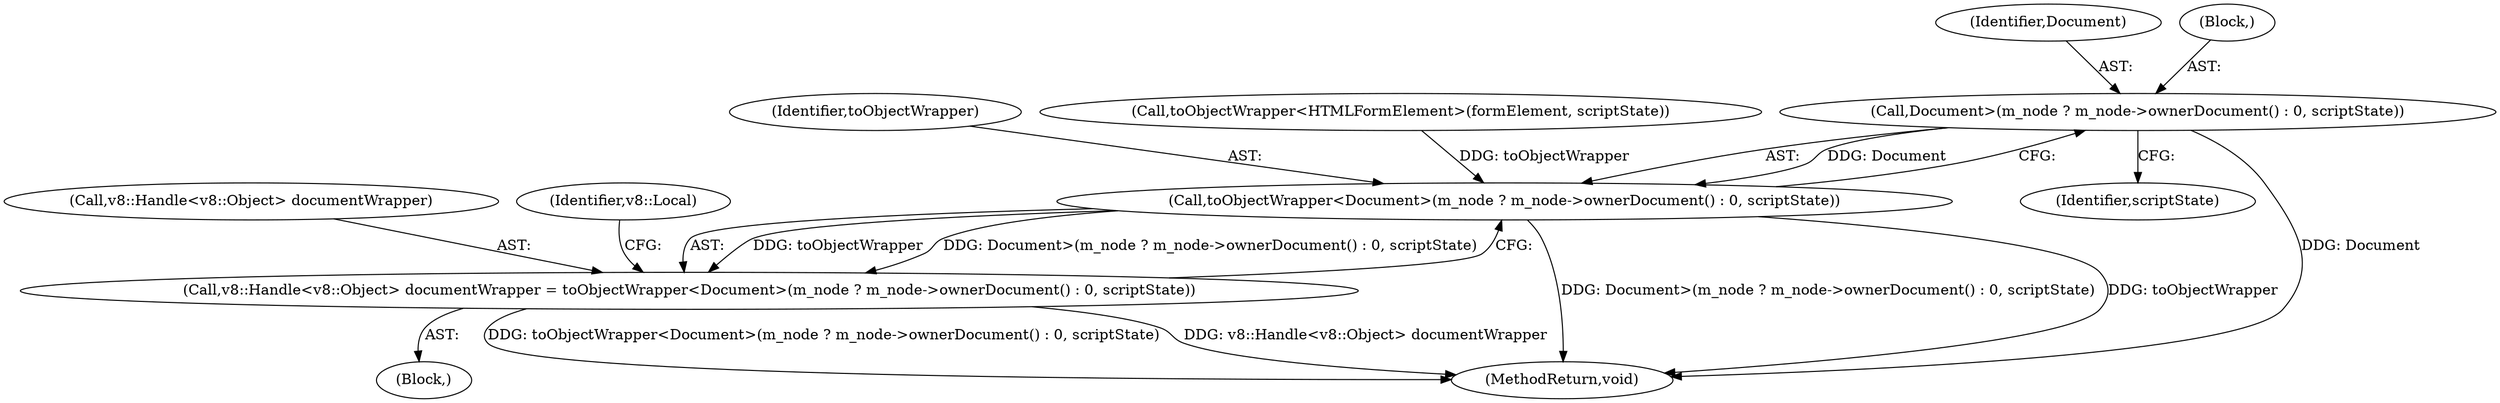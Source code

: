 digraph "0_Chrome_fc81fcf38edd250876cc384a6ed5567e1b2999e4@pointer" {
"1000231" [label="(Call,Document>(m_node ? m_node->ownerDocument() : 0, scriptState))"];
"1000229" [label="(Call,toObjectWrapper<Document>(m_node ? m_node->ownerDocument() : 0, scriptState))"];
"1000223" [label="(Call,v8::Handle<v8::Object> documentWrapper = toObjectWrapper<Document>(m_node ? m_node->ownerDocument() : 0, scriptState))"];
"1000238" [label="(Identifier,scriptState)"];
"1000232" [label="(Identifier,Document)"];
"1000224" [label="(Call,v8::Handle<v8::Object> documentWrapper)"];
"1000223" [label="(Call,v8::Handle<v8::Object> documentWrapper = toObjectWrapper<Document>(m_node ? m_node->ownerDocument() : 0, scriptState))"];
"1000230" [label="(Identifier,toObjectWrapper)"];
"1000216" [label="(Call,toObjectWrapper<HTMLFormElement>(formElement, scriptState))"];
"1000103" [label="(Block,)"];
"1000229" [label="(Call,toObjectWrapper<Document>(m_node ? m_node->ownerDocument() : 0, scriptState))"];
"1000339" [label="(MethodReturn,void)"];
"1000241" [label="(Identifier,v8::Local)"];
"1000231" [label="(Call,Document>(m_node ? m_node->ownerDocument() : 0, scriptState))"];
"1000233" [label="(Block,)"];
"1000231" -> "1000229"  [label="AST: "];
"1000231" -> "1000238"  [label="CFG: "];
"1000232" -> "1000231"  [label="AST: "];
"1000233" -> "1000231"  [label="AST: "];
"1000229" -> "1000231"  [label="CFG: "];
"1000231" -> "1000339"  [label="DDG: Document"];
"1000231" -> "1000229"  [label="DDG: Document"];
"1000229" -> "1000223"  [label="AST: "];
"1000230" -> "1000229"  [label="AST: "];
"1000223" -> "1000229"  [label="CFG: "];
"1000229" -> "1000339"  [label="DDG: Document>(m_node ? m_node->ownerDocument() : 0, scriptState)"];
"1000229" -> "1000339"  [label="DDG: toObjectWrapper"];
"1000229" -> "1000223"  [label="DDG: toObjectWrapper"];
"1000229" -> "1000223"  [label="DDG: Document>(m_node ? m_node->ownerDocument() : 0, scriptState)"];
"1000216" -> "1000229"  [label="DDG: toObjectWrapper"];
"1000223" -> "1000103"  [label="AST: "];
"1000224" -> "1000223"  [label="AST: "];
"1000241" -> "1000223"  [label="CFG: "];
"1000223" -> "1000339"  [label="DDG: toObjectWrapper<Document>(m_node ? m_node->ownerDocument() : 0, scriptState)"];
"1000223" -> "1000339"  [label="DDG: v8::Handle<v8::Object> documentWrapper"];
}
